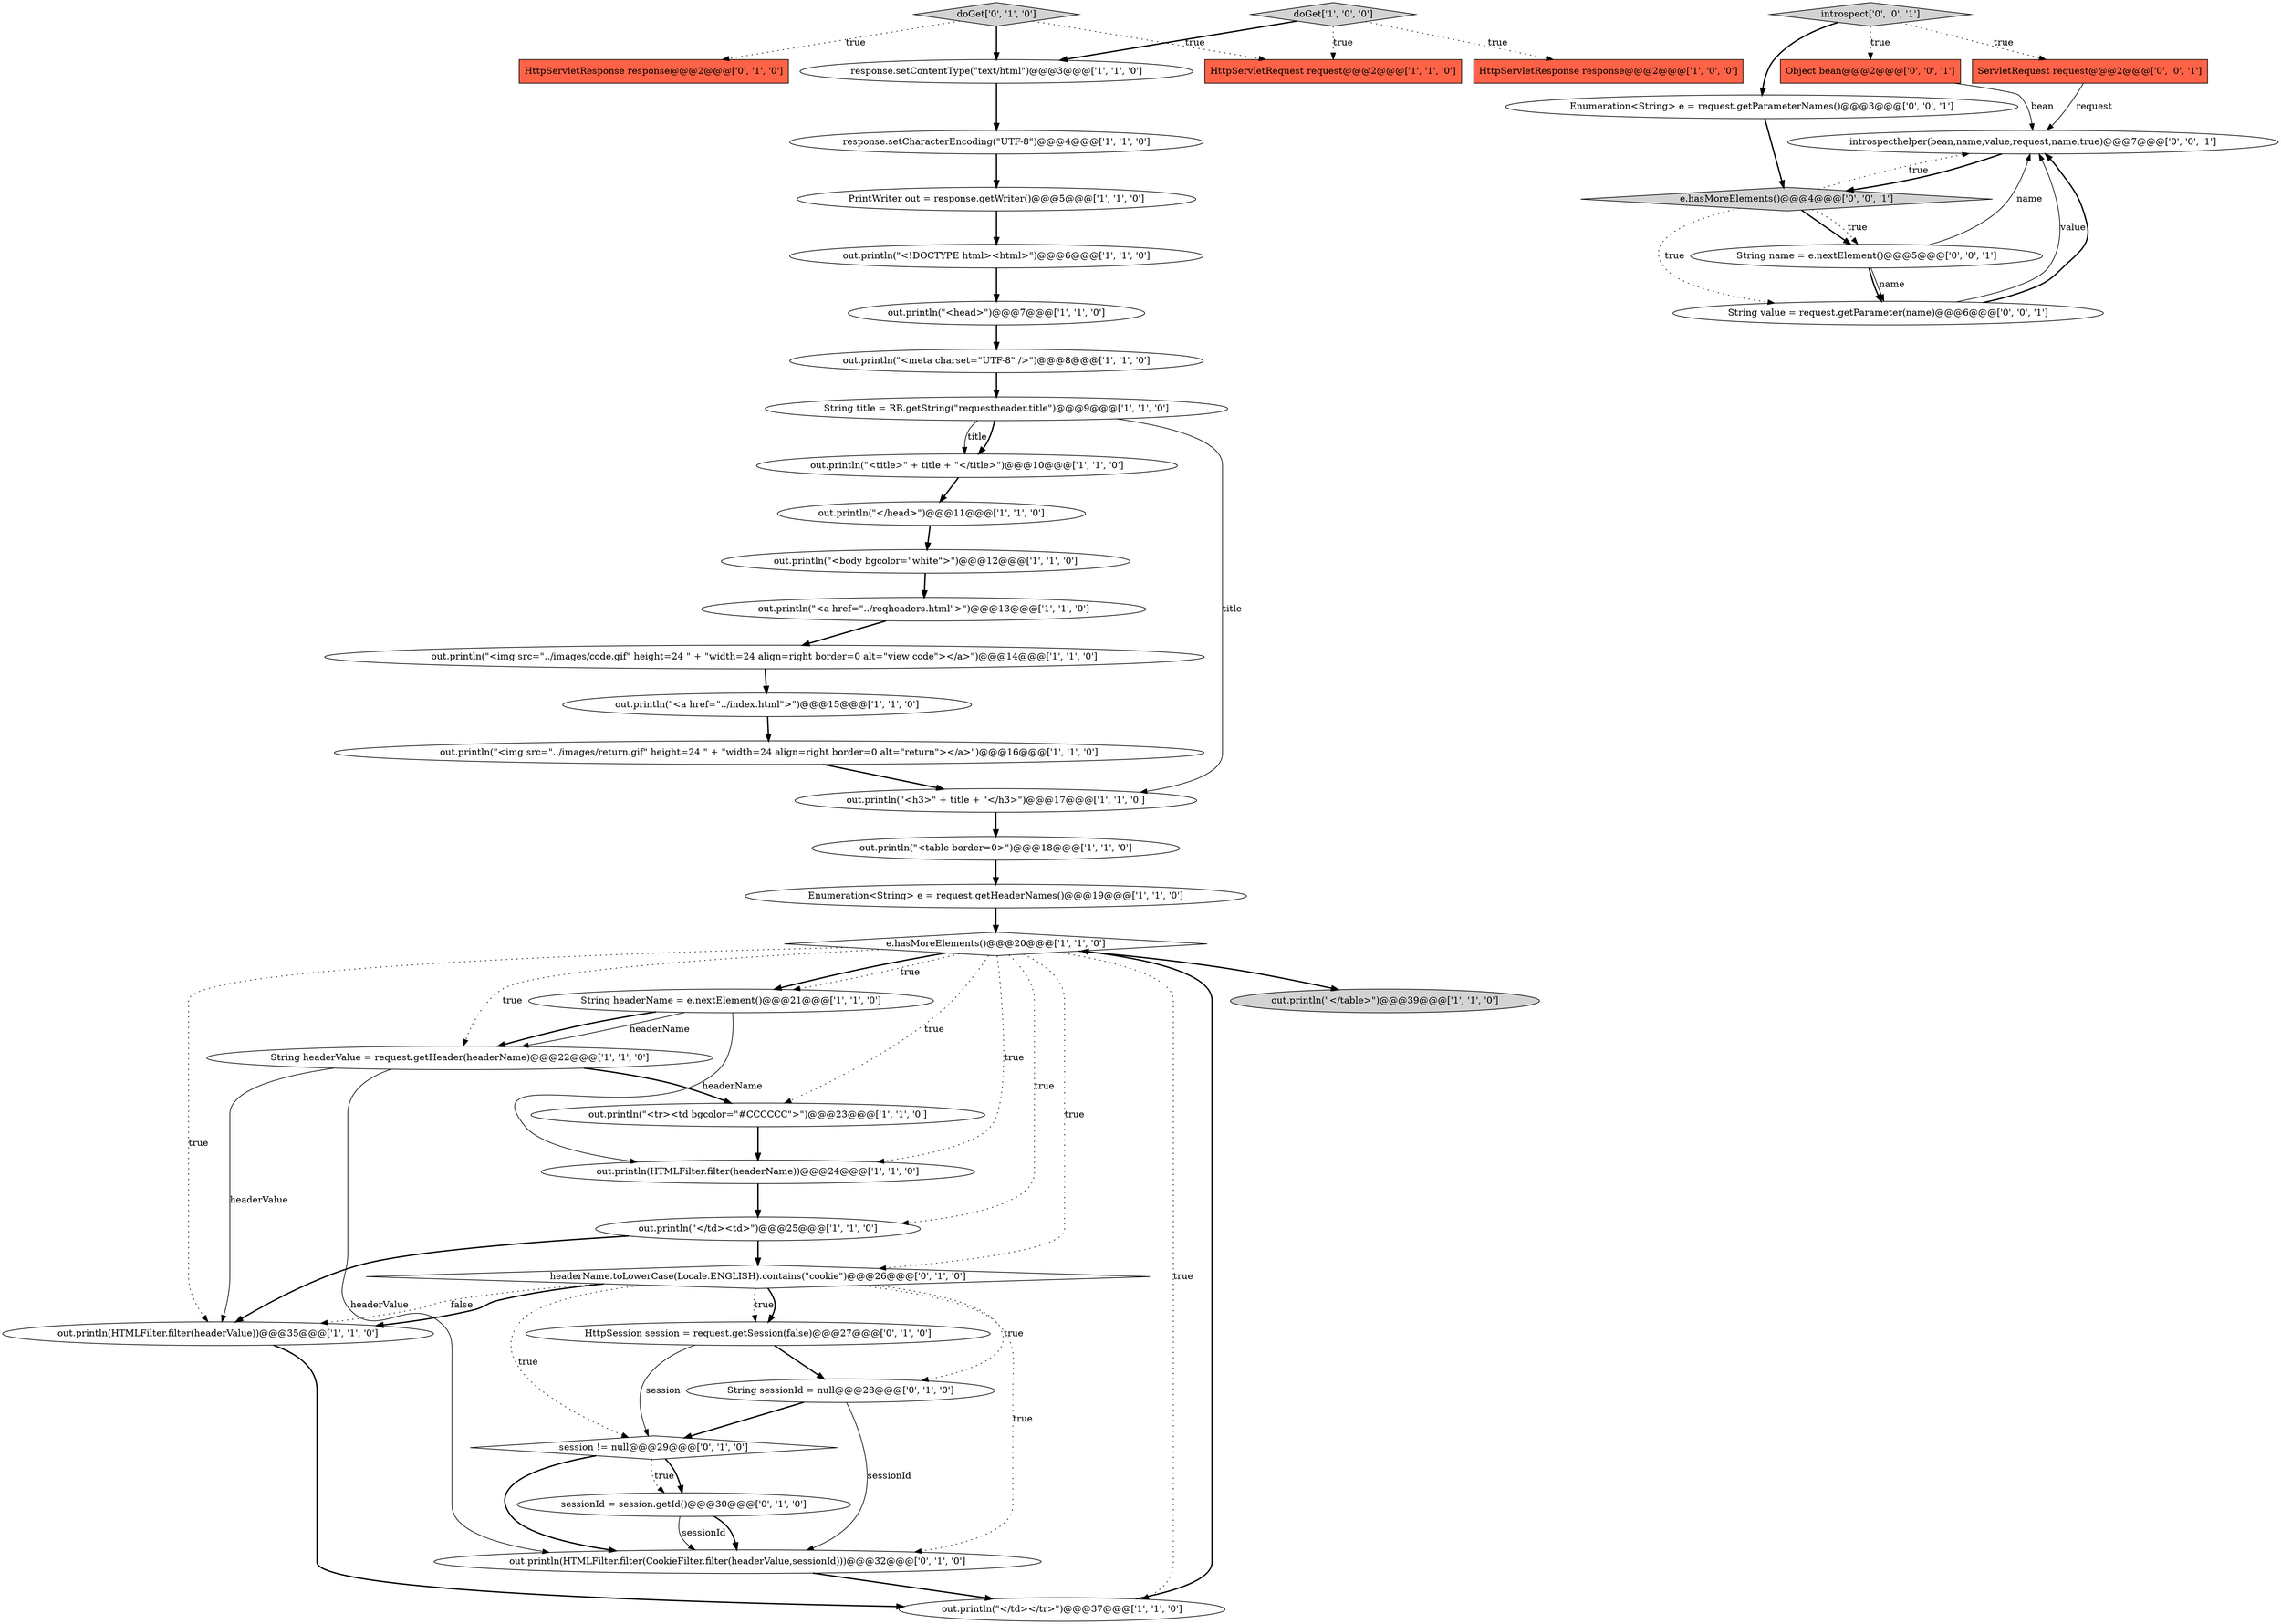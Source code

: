 digraph {
32 [style = filled, label = "HttpServletResponse response@@@2@@@['0', '1', '0']", fillcolor = tomato, shape = box image = "AAA0AAABBB2BBB"];
43 [style = filled, label = "introspecthelper(bean,name,value,request,name,true)@@@7@@@['0', '0', '1']", fillcolor = white, shape = ellipse image = "AAA0AAABBB3BBB"];
36 [style = filled, label = "doGet['0', '1', '0']", fillcolor = lightgray, shape = diamond image = "AAA0AAABBB2BBB"];
1 [style = filled, label = "out.println(HTMLFilter.filter(headerName))@@@24@@@['1', '1', '0']", fillcolor = white, shape = ellipse image = "AAA0AAABBB1BBB"];
17 [style = filled, label = "out.println(\"<table border=0>\")@@@18@@@['1', '1', '0']", fillcolor = white, shape = ellipse image = "AAA0AAABBB1BBB"];
16 [style = filled, label = "out.println(\"<img src=\"../images/return.gif\" height=24 \" + \"width=24 align=right border=0 alt=\"return\"></a>\")@@@16@@@['1', '1', '0']", fillcolor = white, shape = ellipse image = "AAA0AAABBB1BBB"];
2 [style = filled, label = "String title = RB.getString(\"requestheader.title\")@@@9@@@['1', '1', '0']", fillcolor = white, shape = ellipse image = "AAA0AAABBB1BBB"];
4 [style = filled, label = "out.println(\"</td><td>\")@@@25@@@['1', '1', '0']", fillcolor = white, shape = ellipse image = "AAA0AAABBB1BBB"];
38 [style = filled, label = "Enumeration<String> e = request.getParameterNames()@@@3@@@['0', '0', '1']", fillcolor = white, shape = ellipse image = "AAA0AAABBB3BBB"];
20 [style = filled, label = "out.println(\"<!DOCTYPE html><html>\")@@@6@@@['1', '1', '0']", fillcolor = white, shape = ellipse image = "AAA0AAABBB1BBB"];
22 [style = filled, label = "out.println(\"<title>\" + title + \"</title>\")@@@10@@@['1', '1', '0']", fillcolor = white, shape = ellipse image = "AAA0AAABBB1BBB"];
37 [style = filled, label = "Object bean@@@2@@@['0', '0', '1']", fillcolor = tomato, shape = box image = "AAA0AAABBB3BBB"];
14 [style = filled, label = "String headerValue = request.getHeader(headerName)@@@22@@@['1', '1', '0']", fillcolor = white, shape = ellipse image = "AAA0AAABBB1BBB"];
26 [style = filled, label = "out.println(\"<a href=\"../index.html\">\")@@@15@@@['1', '1', '0']", fillcolor = white, shape = ellipse image = "AAA0AAABBB1BBB"];
15 [style = filled, label = "response.setContentType(\"text/html\")@@@3@@@['1', '1', '0']", fillcolor = white, shape = ellipse image = "AAA0AAABBB1BBB"];
7 [style = filled, label = "response.setCharacterEncoding(\"UTF-8\")@@@4@@@['1', '1', '0']", fillcolor = white, shape = ellipse image = "AAA0AAABBB1BBB"];
35 [style = filled, label = "sessionId = session.getId()@@@30@@@['0', '1', '0']", fillcolor = white, shape = ellipse image = "AAA1AAABBB2BBB"];
40 [style = filled, label = "String name = e.nextElement()@@@5@@@['0', '0', '1']", fillcolor = white, shape = ellipse image = "AAA0AAABBB3BBB"];
42 [style = filled, label = "String value = request.getParameter(name)@@@6@@@['0', '0', '1']", fillcolor = white, shape = ellipse image = "AAA0AAABBB3BBB"];
9 [style = filled, label = "HttpServletResponse response@@@2@@@['1', '0', '0']", fillcolor = tomato, shape = box image = "AAA0AAABBB1BBB"];
39 [style = filled, label = "introspect['0', '0', '1']", fillcolor = lightgray, shape = diamond image = "AAA0AAABBB3BBB"];
29 [style = filled, label = "String sessionId = null@@@28@@@['0', '1', '0']", fillcolor = white, shape = ellipse image = "AAA1AAABBB2BBB"];
6 [style = filled, label = "doGet['1', '0', '0']", fillcolor = lightgray, shape = diamond image = "AAA0AAABBB1BBB"];
18 [style = filled, label = "Enumeration<String> e = request.getHeaderNames()@@@19@@@['1', '1', '0']", fillcolor = white, shape = ellipse image = "AAA0AAABBB1BBB"];
10 [style = filled, label = "out.println(\"<a href=\"../reqheaders.html\">\")@@@13@@@['1', '1', '0']", fillcolor = white, shape = ellipse image = "AAA0AAABBB1BBB"];
5 [style = filled, label = "out.println(\"</table>\")@@@39@@@['1', '1', '0']", fillcolor = lightgray, shape = ellipse image = "AAA0AAABBB1BBB"];
33 [style = filled, label = "HttpSession session = request.getSession(false)@@@27@@@['0', '1', '0']", fillcolor = white, shape = ellipse image = "AAA1AAABBB2BBB"];
8 [style = filled, label = "out.println(HTMLFilter.filter(headerValue))@@@35@@@['1', '1', '0']", fillcolor = white, shape = ellipse image = "AAA0AAABBB1BBB"];
0 [style = filled, label = "out.println(\"<img src=\"../images/code.gif\" height=24 \" + \"width=24 align=right border=0 alt=\"view code\"></a>\")@@@14@@@['1', '1', '0']", fillcolor = white, shape = ellipse image = "AAA0AAABBB1BBB"];
13 [style = filled, label = "HttpServletRequest request@@@2@@@['1', '1', '0']", fillcolor = tomato, shape = box image = "AAA0AAABBB1BBB"];
11 [style = filled, label = "out.println(\"</head>\")@@@11@@@['1', '1', '0']", fillcolor = white, shape = ellipse image = "AAA0AAABBB1BBB"];
21 [style = filled, label = "out.println(\"<meta charset=\"UTF-8\" />\")@@@8@@@['1', '1', '0']", fillcolor = white, shape = ellipse image = "AAA0AAABBB1BBB"];
12 [style = filled, label = "PrintWriter out = response.getWriter()@@@5@@@['1', '1', '0']", fillcolor = white, shape = ellipse image = "AAA0AAABBB1BBB"];
30 [style = filled, label = "headerName.toLowerCase(Locale.ENGLISH).contains(\"cookie\")@@@26@@@['0', '1', '0']", fillcolor = white, shape = diamond image = "AAA1AAABBB2BBB"];
27 [style = filled, label = "out.println(\"<tr><td bgcolor=\"#CCCCCC\">\")@@@23@@@['1', '1', '0']", fillcolor = white, shape = ellipse image = "AAA0AAABBB1BBB"];
25 [style = filled, label = "String headerName = e.nextElement()@@@21@@@['1', '1', '0']", fillcolor = white, shape = ellipse image = "AAA0AAABBB1BBB"];
34 [style = filled, label = "out.println(HTMLFilter.filter(CookieFilter.filter(headerValue,sessionId)))@@@32@@@['0', '1', '0']", fillcolor = white, shape = ellipse image = "AAA1AAABBB2BBB"];
24 [style = filled, label = "out.println(\"</td></tr>\")@@@37@@@['1', '1', '0']", fillcolor = white, shape = ellipse image = "AAA0AAABBB1BBB"];
23 [style = filled, label = "out.println(\"<head>\")@@@7@@@['1', '1', '0']", fillcolor = white, shape = ellipse image = "AAA0AAABBB1BBB"];
3 [style = filled, label = "out.println(\"<h3>\" + title + \"</h3>\")@@@17@@@['1', '1', '0']", fillcolor = white, shape = ellipse image = "AAA0AAABBB1BBB"];
31 [style = filled, label = "session != null@@@29@@@['0', '1', '0']", fillcolor = white, shape = diamond image = "AAA1AAABBB2BBB"];
41 [style = filled, label = "e.hasMoreElements()@@@4@@@['0', '0', '1']", fillcolor = lightgray, shape = diamond image = "AAA0AAABBB3BBB"];
44 [style = filled, label = "ServletRequest request@@@2@@@['0', '0', '1']", fillcolor = tomato, shape = box image = "AAA0AAABBB3BBB"];
28 [style = filled, label = "out.println(\"<body bgcolor=\"white\">\")@@@12@@@['1', '1', '0']", fillcolor = white, shape = ellipse image = "AAA0AAABBB1BBB"];
19 [style = filled, label = "e.hasMoreElements()@@@20@@@['1', '1', '0']", fillcolor = white, shape = diamond image = "AAA0AAABBB1BBB"];
22->11 [style = bold, label=""];
14->27 [style = bold, label=""];
41->43 [style = dotted, label="true"];
33->31 [style = solid, label="session"];
20->23 [style = bold, label=""];
37->43 [style = solid, label="bean"];
25->14 [style = solid, label="headerName"];
41->40 [style = bold, label=""];
40->42 [style = bold, label=""];
30->8 [style = dotted, label="false"];
40->42 [style = solid, label="name"];
42->43 [style = solid, label="value"];
14->8 [style = solid, label="headerValue"];
26->16 [style = bold, label=""];
19->5 [style = bold, label=""];
36->15 [style = bold, label=""];
6->15 [style = bold, label=""];
19->24 [style = dotted, label="true"];
30->33 [style = dotted, label="true"];
36->13 [style = dotted, label="true"];
34->24 [style = bold, label=""];
2->22 [style = solid, label="title"];
29->34 [style = solid, label="sessionId"];
40->43 [style = solid, label="name"];
39->38 [style = bold, label=""];
36->32 [style = dotted, label="true"];
39->44 [style = dotted, label="true"];
25->14 [style = bold, label=""];
38->41 [style = bold, label=""];
42->43 [style = bold, label=""];
19->14 [style = dotted, label="true"];
4->8 [style = bold, label=""];
30->29 [style = dotted, label="true"];
15->7 [style = bold, label=""];
19->8 [style = dotted, label="true"];
31->35 [style = dotted, label="true"];
21->2 [style = bold, label=""];
19->4 [style = dotted, label="true"];
23->21 [style = bold, label=""];
43->41 [style = bold, label=""];
6->13 [style = dotted, label="true"];
19->25 [style = bold, label=""];
31->35 [style = bold, label=""];
3->17 [style = bold, label=""];
30->33 [style = bold, label=""];
7->12 [style = bold, label=""];
27->1 [style = bold, label=""];
18->19 [style = bold, label=""];
30->31 [style = dotted, label="true"];
16->3 [style = bold, label=""];
2->22 [style = bold, label=""];
0->26 [style = bold, label=""];
29->31 [style = bold, label=""];
14->34 [style = solid, label="headerValue"];
30->34 [style = dotted, label="true"];
12->20 [style = bold, label=""];
41->40 [style = dotted, label="true"];
1->4 [style = bold, label=""];
19->1 [style = dotted, label="true"];
39->37 [style = dotted, label="true"];
19->25 [style = dotted, label="true"];
41->42 [style = dotted, label="true"];
6->9 [style = dotted, label="true"];
25->1 [style = solid, label="headerName"];
44->43 [style = solid, label="request"];
28->10 [style = bold, label=""];
24->19 [style = bold, label=""];
8->24 [style = bold, label=""];
30->8 [style = bold, label=""];
19->30 [style = dotted, label="true"];
11->28 [style = bold, label=""];
35->34 [style = bold, label=""];
4->30 [style = bold, label=""];
33->29 [style = bold, label=""];
31->34 [style = bold, label=""];
2->3 [style = solid, label="title"];
19->27 [style = dotted, label="true"];
10->0 [style = bold, label=""];
35->34 [style = solid, label="sessionId"];
17->18 [style = bold, label=""];
}
